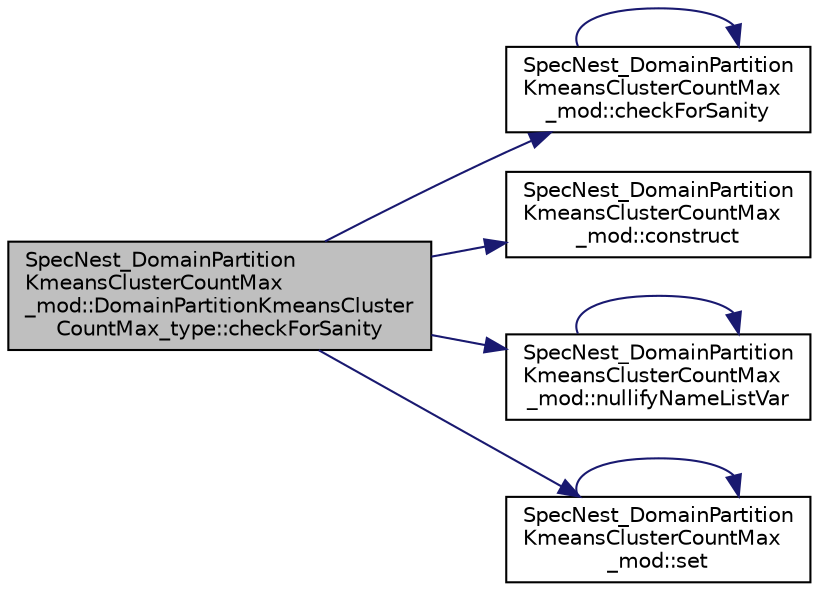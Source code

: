 digraph "SpecNest_DomainPartitionKmeansClusterCountMax_mod::DomainPartitionKmeansClusterCountMax_type::checkForSanity"
{
 // LATEX_PDF_SIZE
  edge [fontname="Helvetica",fontsize="10",labelfontname="Helvetica",labelfontsize="10"];
  node [fontname="Helvetica",fontsize="10",shape=record];
  rankdir="LR";
  Node1 [label="SpecNest_DomainPartition\lKmeansClusterCountMax\l_mod::DomainPartitionKmeansCluster\lCountMax_type::checkForSanity",height=0.2,width=0.4,color="black", fillcolor="grey75", style="filled", fontcolor="black",tooltip=" "];
  Node1 -> Node2 [color="midnightblue",fontsize="10",style="solid",fontname="Helvetica"];
  Node2 [label="SpecNest_DomainPartition\lKmeansClusterCountMax\l_mod::checkForSanity",height=0.2,width=0.4,color="black", fillcolor="white", style="filled",URL="$namespaceSpecNest__DomainPartitionKmeansClusterCountMax__mod.html#a6c5679927c309eea377d4ce65604ec56",tooltip=" "];
  Node2 -> Node2 [color="midnightblue",fontsize="10",style="solid",fontname="Helvetica"];
  Node1 -> Node3 [color="midnightblue",fontsize="10",style="solid",fontname="Helvetica"];
  Node3 [label="SpecNest_DomainPartition\lKmeansClusterCountMax\l_mod::construct",height=0.2,width=0.4,color="black", fillcolor="white", style="filled",URL="$namespaceSpecNest__DomainPartitionKmeansClusterCountMax__mod.html#a089081bbe8bdcb057982c2eaab7dbddc",tooltip=" "];
  Node1 -> Node4 [color="midnightblue",fontsize="10",style="solid",fontname="Helvetica"];
  Node4 [label="SpecNest_DomainPartition\lKmeansClusterCountMax\l_mod::nullifyNameListVar",height=0.2,width=0.4,color="black", fillcolor="white", style="filled",URL="$namespaceSpecNest__DomainPartitionKmeansClusterCountMax__mod.html#a1e3137b4d780540c0b96d1707164abe8",tooltip=" "];
  Node4 -> Node4 [color="midnightblue",fontsize="10",style="solid",fontname="Helvetica"];
  Node1 -> Node5 [color="midnightblue",fontsize="10",style="solid",fontname="Helvetica"];
  Node5 [label="SpecNest_DomainPartition\lKmeansClusterCountMax\l_mod::set",height=0.2,width=0.4,color="black", fillcolor="white", style="filled",URL="$namespaceSpecNest__DomainPartitionKmeansClusterCountMax__mod.html#ab750d1620c2d4b1197c84fbe8dbde2b6",tooltip=" "];
  Node5 -> Node5 [color="midnightblue",fontsize="10",style="solid",fontname="Helvetica"];
}
